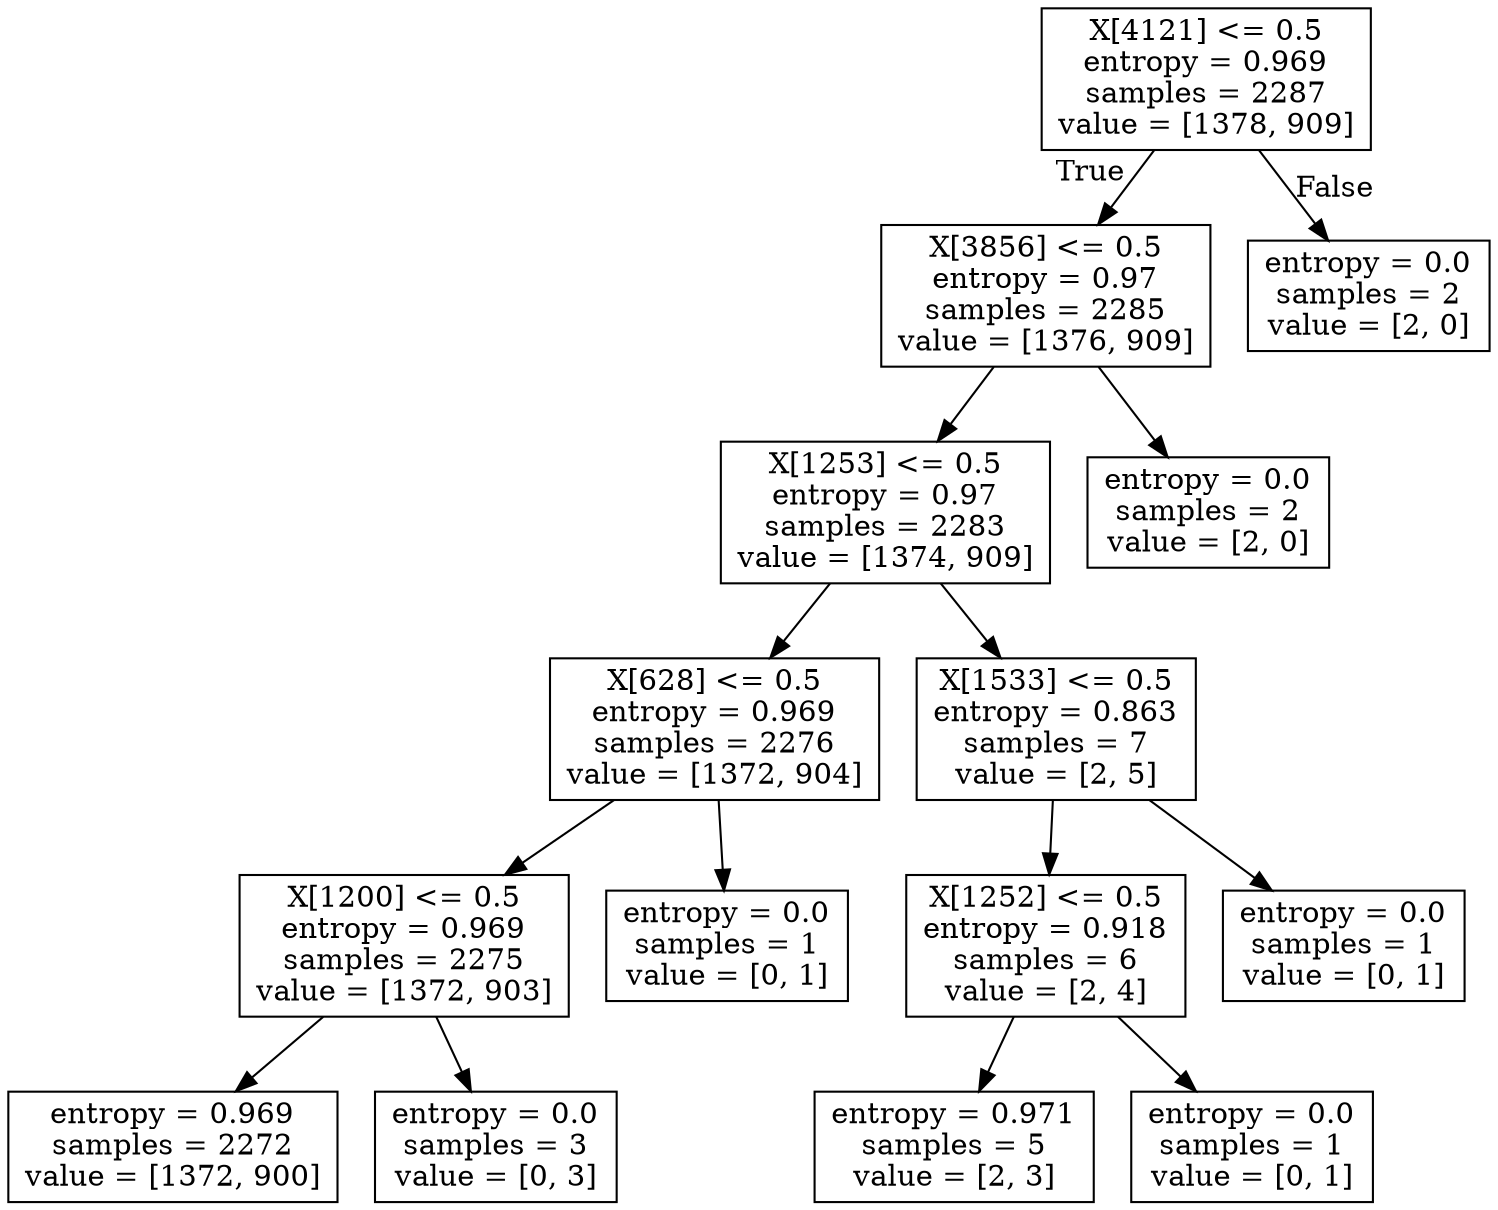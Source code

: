 digraph Tree {
node [shape=box] ;
0 [label="X[4121] <= 0.5\nentropy = 0.969\nsamples = 2287\nvalue = [1378, 909]"] ;
1 [label="X[3856] <= 0.5\nentropy = 0.97\nsamples = 2285\nvalue = [1376, 909]"] ;
0 -> 1 [labeldistance=2.5, labelangle=45, headlabel="True"] ;
2 [label="X[1253] <= 0.5\nentropy = 0.97\nsamples = 2283\nvalue = [1374, 909]"] ;
1 -> 2 ;
3 [label="X[628] <= 0.5\nentropy = 0.969\nsamples = 2276\nvalue = [1372, 904]"] ;
2 -> 3 ;
4 [label="X[1200] <= 0.5\nentropy = 0.969\nsamples = 2275\nvalue = [1372, 903]"] ;
3 -> 4 ;
5 [label="entropy = 0.969\nsamples = 2272\nvalue = [1372, 900]"] ;
4 -> 5 ;
6 [label="entropy = 0.0\nsamples = 3\nvalue = [0, 3]"] ;
4 -> 6 ;
7 [label="entropy = 0.0\nsamples = 1\nvalue = [0, 1]"] ;
3 -> 7 ;
8 [label="X[1533] <= 0.5\nentropy = 0.863\nsamples = 7\nvalue = [2, 5]"] ;
2 -> 8 ;
9 [label="X[1252] <= 0.5\nentropy = 0.918\nsamples = 6\nvalue = [2, 4]"] ;
8 -> 9 ;
10 [label="entropy = 0.971\nsamples = 5\nvalue = [2, 3]"] ;
9 -> 10 ;
11 [label="entropy = 0.0\nsamples = 1\nvalue = [0, 1]"] ;
9 -> 11 ;
12 [label="entropy = 0.0\nsamples = 1\nvalue = [0, 1]"] ;
8 -> 12 ;
13 [label="entropy = 0.0\nsamples = 2\nvalue = [2, 0]"] ;
1 -> 13 ;
14 [label="entropy = 0.0\nsamples = 2\nvalue = [2, 0]"] ;
0 -> 14 [labeldistance=2.5, labelangle=-45, headlabel="False"] ;
}
